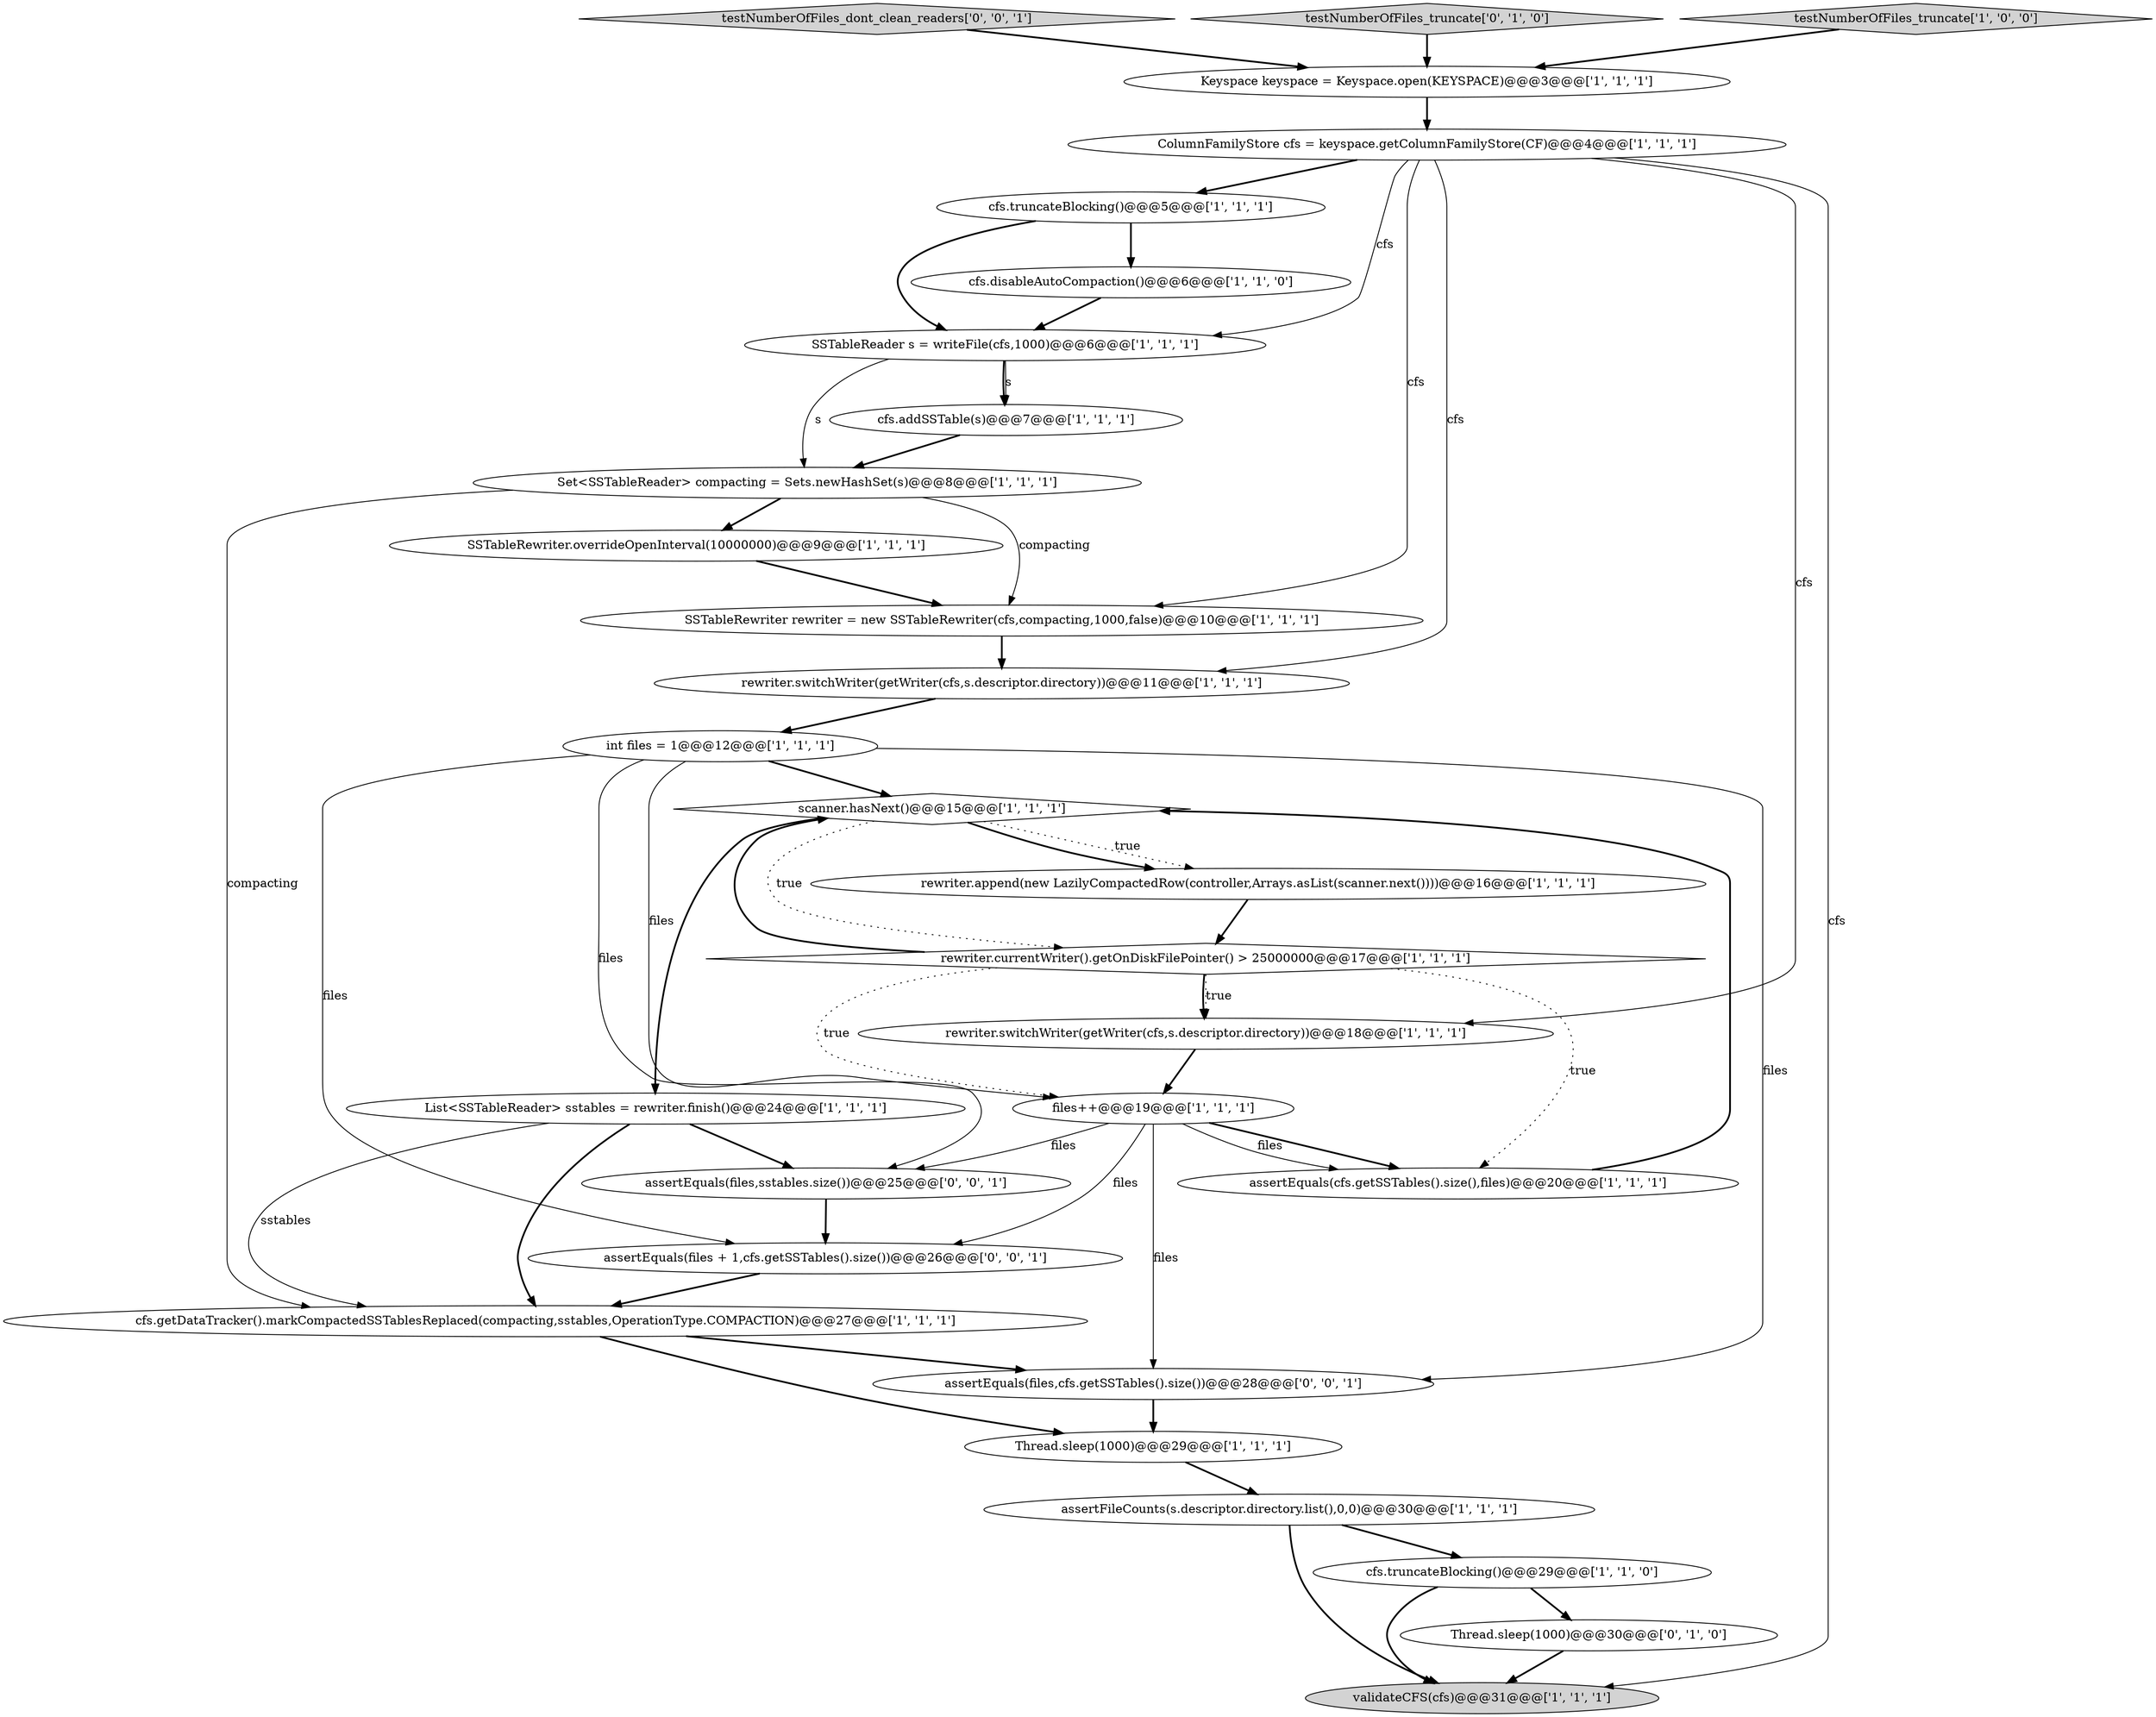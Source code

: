 digraph {
17 [style = filled, label = "int files = 1@@@12@@@['1', '1', '1']", fillcolor = white, shape = ellipse image = "AAA0AAABBB1BBB"];
20 [style = filled, label = "SSTableRewriter.overrideOpenInterval(10000000)@@@9@@@['1', '1', '1']", fillcolor = white, shape = ellipse image = "AAA0AAABBB1BBB"];
8 [style = filled, label = "cfs.getDataTracker().markCompactedSSTablesReplaced(compacting,sstables,OperationType.COMPACTION)@@@27@@@['1', '1', '1']", fillcolor = white, shape = ellipse image = "AAA0AAABBB1BBB"];
3 [style = filled, label = "rewriter.currentWriter().getOnDiskFilePointer() > 25000000@@@17@@@['1', '1', '1']", fillcolor = white, shape = diamond image = "AAA0AAABBB1BBB"];
2 [style = filled, label = "cfs.truncateBlocking()@@@5@@@['1', '1', '1']", fillcolor = white, shape = ellipse image = "AAA0AAABBB1BBB"];
16 [style = filled, label = "SSTableReader s = writeFile(cfs,1000)@@@6@@@['1', '1', '1']", fillcolor = white, shape = ellipse image = "AAA0AAABBB1BBB"];
7 [style = filled, label = "ColumnFamilyStore cfs = keyspace.getColumnFamilyStore(CF)@@@4@@@['1', '1', '1']", fillcolor = white, shape = ellipse image = "AAA0AAABBB1BBB"];
13 [style = filled, label = "cfs.truncateBlocking()@@@29@@@['1', '1', '0']", fillcolor = white, shape = ellipse image = "AAA0AAABBB1BBB"];
21 [style = filled, label = "rewriter.switchWriter(getWriter(cfs,s.descriptor.directory))@@@11@@@['1', '1', '1']", fillcolor = white, shape = ellipse image = "AAA0AAABBB1BBB"];
4 [style = filled, label = "rewriter.append(new LazilyCompactedRow(controller,Arrays.asList(scanner.next())))@@@16@@@['1', '1', '1']", fillcolor = white, shape = ellipse image = "AAA0AAABBB1BBB"];
14 [style = filled, label = "cfs.addSSTable(s)@@@7@@@['1', '1', '1']", fillcolor = white, shape = ellipse image = "AAA0AAABBB1BBB"];
29 [style = filled, label = "assertEquals(files,sstables.size())@@@25@@@['0', '0', '1']", fillcolor = white, shape = ellipse image = "AAA0AAABBB3BBB"];
1 [style = filled, label = "List<SSTableReader> sstables = rewriter.finish()@@@24@@@['1', '1', '1']", fillcolor = white, shape = ellipse image = "AAA0AAABBB1BBB"];
26 [style = filled, label = "testNumberOfFiles_dont_clean_readers['0', '0', '1']", fillcolor = lightgray, shape = diamond image = "AAA0AAABBB3BBB"];
27 [style = filled, label = "assertEquals(files,cfs.getSSTables().size())@@@28@@@['0', '0', '1']", fillcolor = white, shape = ellipse image = "AAA0AAABBB3BBB"];
0 [style = filled, label = "Set<SSTableReader> compacting = Sets.newHashSet(s)@@@8@@@['1', '1', '1']", fillcolor = white, shape = ellipse image = "AAA0AAABBB1BBB"];
10 [style = filled, label = "scanner.hasNext()@@@15@@@['1', '1', '1']", fillcolor = white, shape = diamond image = "AAA0AAABBB1BBB"];
6 [style = filled, label = "files++@@@19@@@['1', '1', '1']", fillcolor = white, shape = ellipse image = "AAA0AAABBB1BBB"];
19 [style = filled, label = "cfs.disableAutoCompaction()@@@6@@@['1', '1', '0']", fillcolor = white, shape = ellipse image = "AAA0AAABBB1BBB"];
11 [style = filled, label = "SSTableRewriter rewriter = new SSTableRewriter(cfs,compacting,1000,false)@@@10@@@['1', '1', '1']", fillcolor = white, shape = ellipse image = "AAA0AAABBB1BBB"];
24 [style = filled, label = "testNumberOfFiles_truncate['0', '1', '0']", fillcolor = lightgray, shape = diamond image = "AAA0AAABBB2BBB"];
15 [style = filled, label = "testNumberOfFiles_truncate['1', '0', '0']", fillcolor = lightgray, shape = diamond image = "AAA0AAABBB1BBB"];
18 [style = filled, label = "Keyspace keyspace = Keyspace.open(KEYSPACE)@@@3@@@['1', '1', '1']", fillcolor = white, shape = ellipse image = "AAA0AAABBB1BBB"];
25 [style = filled, label = "Thread.sleep(1000)@@@30@@@['0', '1', '0']", fillcolor = white, shape = ellipse image = "AAA1AAABBB2BBB"];
28 [style = filled, label = "assertEquals(files + 1,cfs.getSSTables().size())@@@26@@@['0', '0', '1']", fillcolor = white, shape = ellipse image = "AAA0AAABBB3BBB"];
22 [style = filled, label = "assertFileCounts(s.descriptor.directory.list(),0,0)@@@30@@@['1', '1', '1']", fillcolor = white, shape = ellipse image = "AAA0AAABBB1BBB"];
23 [style = filled, label = "rewriter.switchWriter(getWriter(cfs,s.descriptor.directory))@@@18@@@['1', '1', '1']", fillcolor = white, shape = ellipse image = "AAA0AAABBB1BBB"];
9 [style = filled, label = "validateCFS(cfs)@@@31@@@['1', '1', '1']", fillcolor = lightgray, shape = ellipse image = "AAA0AAABBB1BBB"];
5 [style = filled, label = "Thread.sleep(1000)@@@29@@@['1', '1', '1']", fillcolor = white, shape = ellipse image = "AAA0AAABBB1BBB"];
12 [style = filled, label = "assertEquals(cfs.getSSTables().size(),files)@@@20@@@['1', '1', '1']", fillcolor = white, shape = ellipse image = "AAA0AAABBB1BBB"];
17->27 [style = solid, label="files"];
3->12 [style = dotted, label="true"];
3->10 [style = bold, label=""];
26->18 [style = bold, label=""];
11->21 [style = bold, label=""];
0->8 [style = solid, label="compacting"];
8->5 [style = bold, label=""];
7->21 [style = solid, label="cfs"];
24->18 [style = bold, label=""];
17->28 [style = solid, label="files"];
10->3 [style = dotted, label="true"];
15->18 [style = bold, label=""];
7->16 [style = solid, label="cfs"];
7->23 [style = solid, label="cfs"];
13->25 [style = bold, label=""];
29->28 [style = bold, label=""];
21->17 [style = bold, label=""];
1->8 [style = bold, label=""];
3->23 [style = dotted, label="true"];
1->29 [style = bold, label=""];
28->8 [style = bold, label=""];
7->9 [style = solid, label="cfs"];
7->11 [style = solid, label="cfs"];
14->0 [style = bold, label=""];
6->28 [style = solid, label="files"];
7->2 [style = bold, label=""];
22->9 [style = bold, label=""];
0->11 [style = solid, label="compacting"];
8->27 [style = bold, label=""];
19->16 [style = bold, label=""];
3->23 [style = bold, label=""];
10->1 [style = bold, label=""];
12->10 [style = bold, label=""];
0->20 [style = bold, label=""];
2->19 [style = bold, label=""];
23->6 [style = bold, label=""];
16->14 [style = solid, label="s"];
10->4 [style = dotted, label="true"];
10->4 [style = bold, label=""];
16->14 [style = bold, label=""];
27->5 [style = bold, label=""];
6->27 [style = solid, label="files"];
3->6 [style = dotted, label="true"];
1->8 [style = solid, label="sstables"];
6->12 [style = bold, label=""];
5->22 [style = bold, label=""];
25->9 [style = bold, label=""];
2->16 [style = bold, label=""];
17->6 [style = solid, label="files"];
13->9 [style = bold, label=""];
6->12 [style = solid, label="files"];
16->0 [style = solid, label="s"];
17->29 [style = solid, label="files"];
6->29 [style = solid, label="files"];
4->3 [style = bold, label=""];
17->10 [style = bold, label=""];
22->13 [style = bold, label=""];
20->11 [style = bold, label=""];
18->7 [style = bold, label=""];
}
